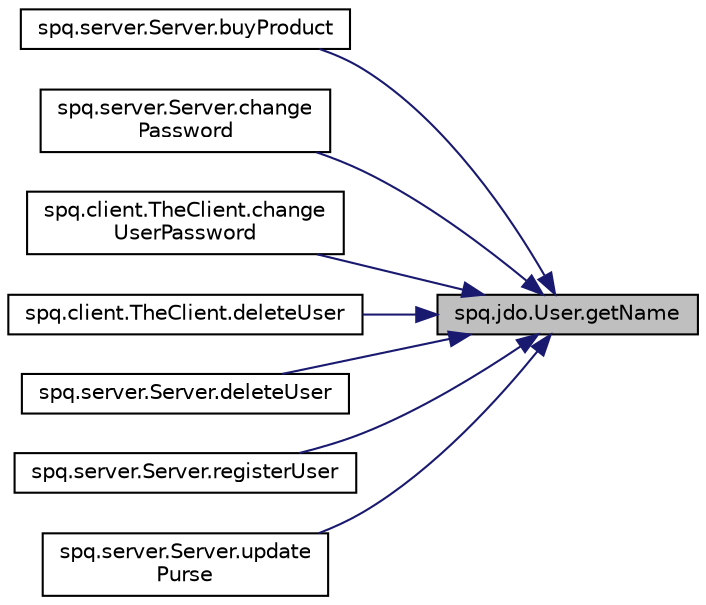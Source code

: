 digraph "spq.jdo.User.getName"
{
 // LATEX_PDF_SIZE
  edge [fontname="Helvetica",fontsize="10",labelfontname="Helvetica",labelfontsize="10"];
  node [fontname="Helvetica",fontsize="10",shape=record];
  rankdir="RL";
  Node1 [label="spq.jdo.User.getName",height=0.2,width=0.4,color="black", fillcolor="grey75", style="filled", fontcolor="black",tooltip=" "];
  Node1 -> Node2 [dir="back",color="midnightblue",fontsize="10",style="solid",fontname="Helvetica"];
  Node2 [label="spq.server.Server.buyProduct",height=0.2,width=0.4,color="black", fillcolor="white", style="filled",URL="$classspq_1_1server_1_1_server.html#a72244618b86a34309aaf3859a6724e34",tooltip="Buy a product for a user. This method allows a user to buy a product if they have sufficient balance ..."];
  Node1 -> Node3 [dir="back",color="midnightblue",fontsize="10",style="solid",fontname="Helvetica"];
  Node3 [label="spq.server.Server.change\lPassword",height=0.2,width=0.4,color="black", fillcolor="white", style="filled",URL="$classspq_1_1server_1_1_server.html#af0a47766139146af24e0330c2cfdf574",tooltip=" "];
  Node1 -> Node4 [dir="back",color="midnightblue",fontsize="10",style="solid",fontname="Helvetica"];
  Node4 [label="spq.client.TheClient.change\lUserPassword",height=0.2,width=0.4,color="black", fillcolor="white", style="filled",URL="$classspq_1_1client_1_1_the_client.html#a661dc844170b3bee25e1c439a41176a7",tooltip=" "];
  Node1 -> Node5 [dir="back",color="midnightblue",fontsize="10",style="solid",fontname="Helvetica"];
  Node5 [label="spq.client.TheClient.deleteUser",height=0.2,width=0.4,color="black", fillcolor="white", style="filled",URL="$classspq_1_1client_1_1_the_client.html#a8e215e7f40182bb33887fbb7f25ccc13",tooltip=" "];
  Node1 -> Node6 [dir="back",color="midnightblue",fontsize="10",style="solid",fontname="Helvetica"];
  Node6 [label="spq.server.Server.deleteUser",height=0.2,width=0.4,color="black", fillcolor="white", style="filled",URL="$classspq_1_1server_1_1_server.html#a38b82239abab222c8b763d454a31c73a",tooltip=" "];
  Node1 -> Node7 [dir="back",color="midnightblue",fontsize="10",style="solid",fontname="Helvetica"];
  Node7 [label="spq.server.Server.registerUser",height=0.2,width=0.4,color="black", fillcolor="white", style="filled",URL="$classspq_1_1server_1_1_server.html#a14ac3f5e49e230b828076c5df4079d53",tooltip=" "];
  Node1 -> Node8 [dir="back",color="midnightblue",fontsize="10",style="solid",fontname="Helvetica"];
  Node8 [label="spq.server.Server.update\lPurse",height=0.2,width=0.4,color="black", fillcolor="white", style="filled",URL="$classspq_1_1server_1_1_server.html#a2d0f9eea5c6521a959c88845b66cef88",tooltip=" "];
}
